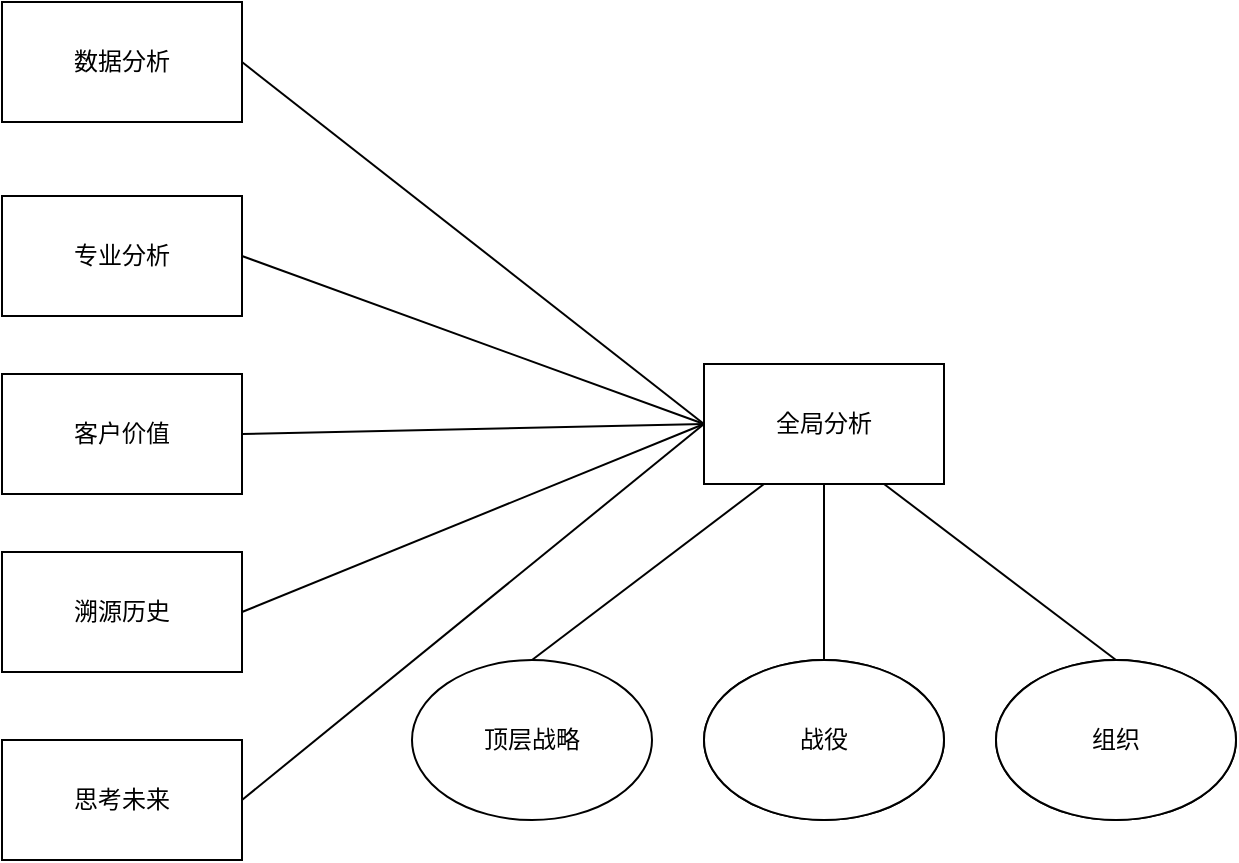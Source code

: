 <mxfile version="17.1.5" type="github">
  <diagram id="NTPpFwwgIi6wxOLBwHC-" name="Page-1">
    <mxGraphModel dx="918" dy="483" grid="0" gridSize="10" guides="1" tooltips="1" connect="1" arrows="1" fold="1" page="1" pageScale="1" pageWidth="827" pageHeight="1169" math="0" shadow="0">
      <root>
        <mxCell id="0" />
        <mxCell id="1" parent="0" />
        <mxCell id="Ci2DcF4X24VR3MMV8Qby-15" style="edgeStyle=none;rounded=0;orthogonalLoop=1;jettySize=auto;html=1;exitX=0.25;exitY=1;exitDx=0;exitDy=0;entryX=0.5;entryY=0;entryDx=0;entryDy=0;endArrow=none;endFill=0;" edge="1" parent="1" source="Ci2DcF4X24VR3MMV8Qby-1" target="Ci2DcF4X24VR3MMV8Qby-12">
          <mxGeometry relative="1" as="geometry" />
        </mxCell>
        <mxCell id="Ci2DcF4X24VR3MMV8Qby-16" style="edgeStyle=none;rounded=0;orthogonalLoop=1;jettySize=auto;html=1;entryX=0.5;entryY=0;entryDx=0;entryDy=0;endArrow=none;endFill=0;" edge="1" parent="1" source="Ci2DcF4X24VR3MMV8Qby-1" target="Ci2DcF4X24VR3MMV8Qby-13">
          <mxGeometry relative="1" as="geometry" />
        </mxCell>
        <mxCell id="Ci2DcF4X24VR3MMV8Qby-17" style="edgeStyle=none;rounded=0;orthogonalLoop=1;jettySize=auto;html=1;exitX=0.75;exitY=1;exitDx=0;exitDy=0;entryX=0.5;entryY=0;entryDx=0;entryDy=0;endArrow=none;endFill=0;" edge="1" parent="1" source="Ci2DcF4X24VR3MMV8Qby-1" target="Ci2DcF4X24VR3MMV8Qby-14">
          <mxGeometry relative="1" as="geometry" />
        </mxCell>
        <mxCell id="Ci2DcF4X24VR3MMV8Qby-1" value="全局分析" style="rounded=0;whiteSpace=wrap;html=1;" vertex="1" parent="1">
          <mxGeometry x="391" y="209" width="120" height="60" as="geometry" />
        </mxCell>
        <mxCell id="Ci2DcF4X24VR3MMV8Qby-7" style="rounded=0;orthogonalLoop=1;jettySize=auto;html=1;exitX=1;exitY=0.5;exitDx=0;exitDy=0;entryX=0;entryY=0.5;entryDx=0;entryDy=0;endArrow=none;endFill=0;" edge="1" parent="1" source="Ci2DcF4X24VR3MMV8Qby-2" target="Ci2DcF4X24VR3MMV8Qby-1">
          <mxGeometry relative="1" as="geometry" />
        </mxCell>
        <mxCell id="Ci2DcF4X24VR3MMV8Qby-2" value="数据分析" style="rounded=0;whiteSpace=wrap;html=1;" vertex="1" parent="1">
          <mxGeometry x="40" y="28" width="120" height="60" as="geometry" />
        </mxCell>
        <mxCell id="Ci2DcF4X24VR3MMV8Qby-8" style="edgeStyle=none;rounded=0;orthogonalLoop=1;jettySize=auto;html=1;exitX=1;exitY=0.5;exitDx=0;exitDy=0;entryX=0;entryY=0.5;entryDx=0;entryDy=0;endArrow=none;endFill=0;" edge="1" parent="1" source="Ci2DcF4X24VR3MMV8Qby-3" target="Ci2DcF4X24VR3MMV8Qby-1">
          <mxGeometry relative="1" as="geometry" />
        </mxCell>
        <mxCell id="Ci2DcF4X24VR3MMV8Qby-3" value="专业分析" style="rounded=0;whiteSpace=wrap;html=1;" vertex="1" parent="1">
          <mxGeometry x="40" y="125" width="120" height="60" as="geometry" />
        </mxCell>
        <mxCell id="Ci2DcF4X24VR3MMV8Qby-9" style="edgeStyle=none;rounded=0;orthogonalLoop=1;jettySize=auto;html=1;exitX=1;exitY=0.5;exitDx=0;exitDy=0;endArrow=none;endFill=0;" edge="1" parent="1" source="Ci2DcF4X24VR3MMV8Qby-4">
          <mxGeometry relative="1" as="geometry">
            <mxPoint x="391" y="239" as="targetPoint" />
          </mxGeometry>
        </mxCell>
        <mxCell id="Ci2DcF4X24VR3MMV8Qby-4" value="客户价值" style="rounded=0;whiteSpace=wrap;html=1;" vertex="1" parent="1">
          <mxGeometry x="40" y="214" width="120" height="60" as="geometry" />
        </mxCell>
        <mxCell id="Ci2DcF4X24VR3MMV8Qby-10" style="edgeStyle=none;rounded=0;orthogonalLoop=1;jettySize=auto;html=1;entryX=0;entryY=0.5;entryDx=0;entryDy=0;endArrow=none;endFill=0;exitX=1;exitY=0.5;exitDx=0;exitDy=0;" edge="1" parent="1" source="Ci2DcF4X24VR3MMV8Qby-5" target="Ci2DcF4X24VR3MMV8Qby-1">
          <mxGeometry relative="1" as="geometry" />
        </mxCell>
        <mxCell id="Ci2DcF4X24VR3MMV8Qby-5" value="溯源历史" style="rounded=0;whiteSpace=wrap;html=1;" vertex="1" parent="1">
          <mxGeometry x="40" y="303" width="120" height="60" as="geometry" />
        </mxCell>
        <mxCell id="Ci2DcF4X24VR3MMV8Qby-11" style="edgeStyle=none;rounded=0;orthogonalLoop=1;jettySize=auto;html=1;exitX=1;exitY=0.5;exitDx=0;exitDy=0;entryX=0;entryY=0.5;entryDx=0;entryDy=0;endArrow=none;endFill=0;" edge="1" parent="1" source="Ci2DcF4X24VR3MMV8Qby-6" target="Ci2DcF4X24VR3MMV8Qby-1">
          <mxGeometry relative="1" as="geometry" />
        </mxCell>
        <mxCell id="Ci2DcF4X24VR3MMV8Qby-6" value="思考未来" style="rounded=0;whiteSpace=wrap;html=1;" vertex="1" parent="1">
          <mxGeometry x="40" y="397" width="120" height="60" as="geometry" />
        </mxCell>
        <mxCell id="Ci2DcF4X24VR3MMV8Qby-12" value="顶层战略" style="ellipse;whiteSpace=wrap;html=1;" vertex="1" parent="1">
          <mxGeometry x="245" y="357" width="120" height="80" as="geometry" />
        </mxCell>
        <mxCell id="Ci2DcF4X24VR3MMV8Qby-13" value="战役" style="ellipse;whiteSpace=wrap;html=1;" vertex="1" parent="1">
          <mxGeometry x="391" y="357" width="120" height="80" as="geometry" />
        </mxCell>
        <mxCell id="Ci2DcF4X24VR3MMV8Qby-14" value="组织" style="ellipse;whiteSpace=wrap;html=1;" vertex="1" parent="1">
          <mxGeometry x="537" y="357" width="120" height="80" as="geometry" />
        </mxCell>
        <mxCell id="Ci2DcF4X24VR3MMV8Qby-18" value="组织" style="ellipse;whiteSpace=wrap;html=1;" vertex="1" parent="1">
          <mxGeometry x="537" y="357" width="120" height="80" as="geometry" />
        </mxCell>
        <mxCell id="Ci2DcF4X24VR3MMV8Qby-19" value="战役" style="ellipse;whiteSpace=wrap;html=1;" vertex="1" parent="1">
          <mxGeometry x="391" y="357" width="120" height="80" as="geometry" />
        </mxCell>
      </root>
    </mxGraphModel>
  </diagram>
</mxfile>
